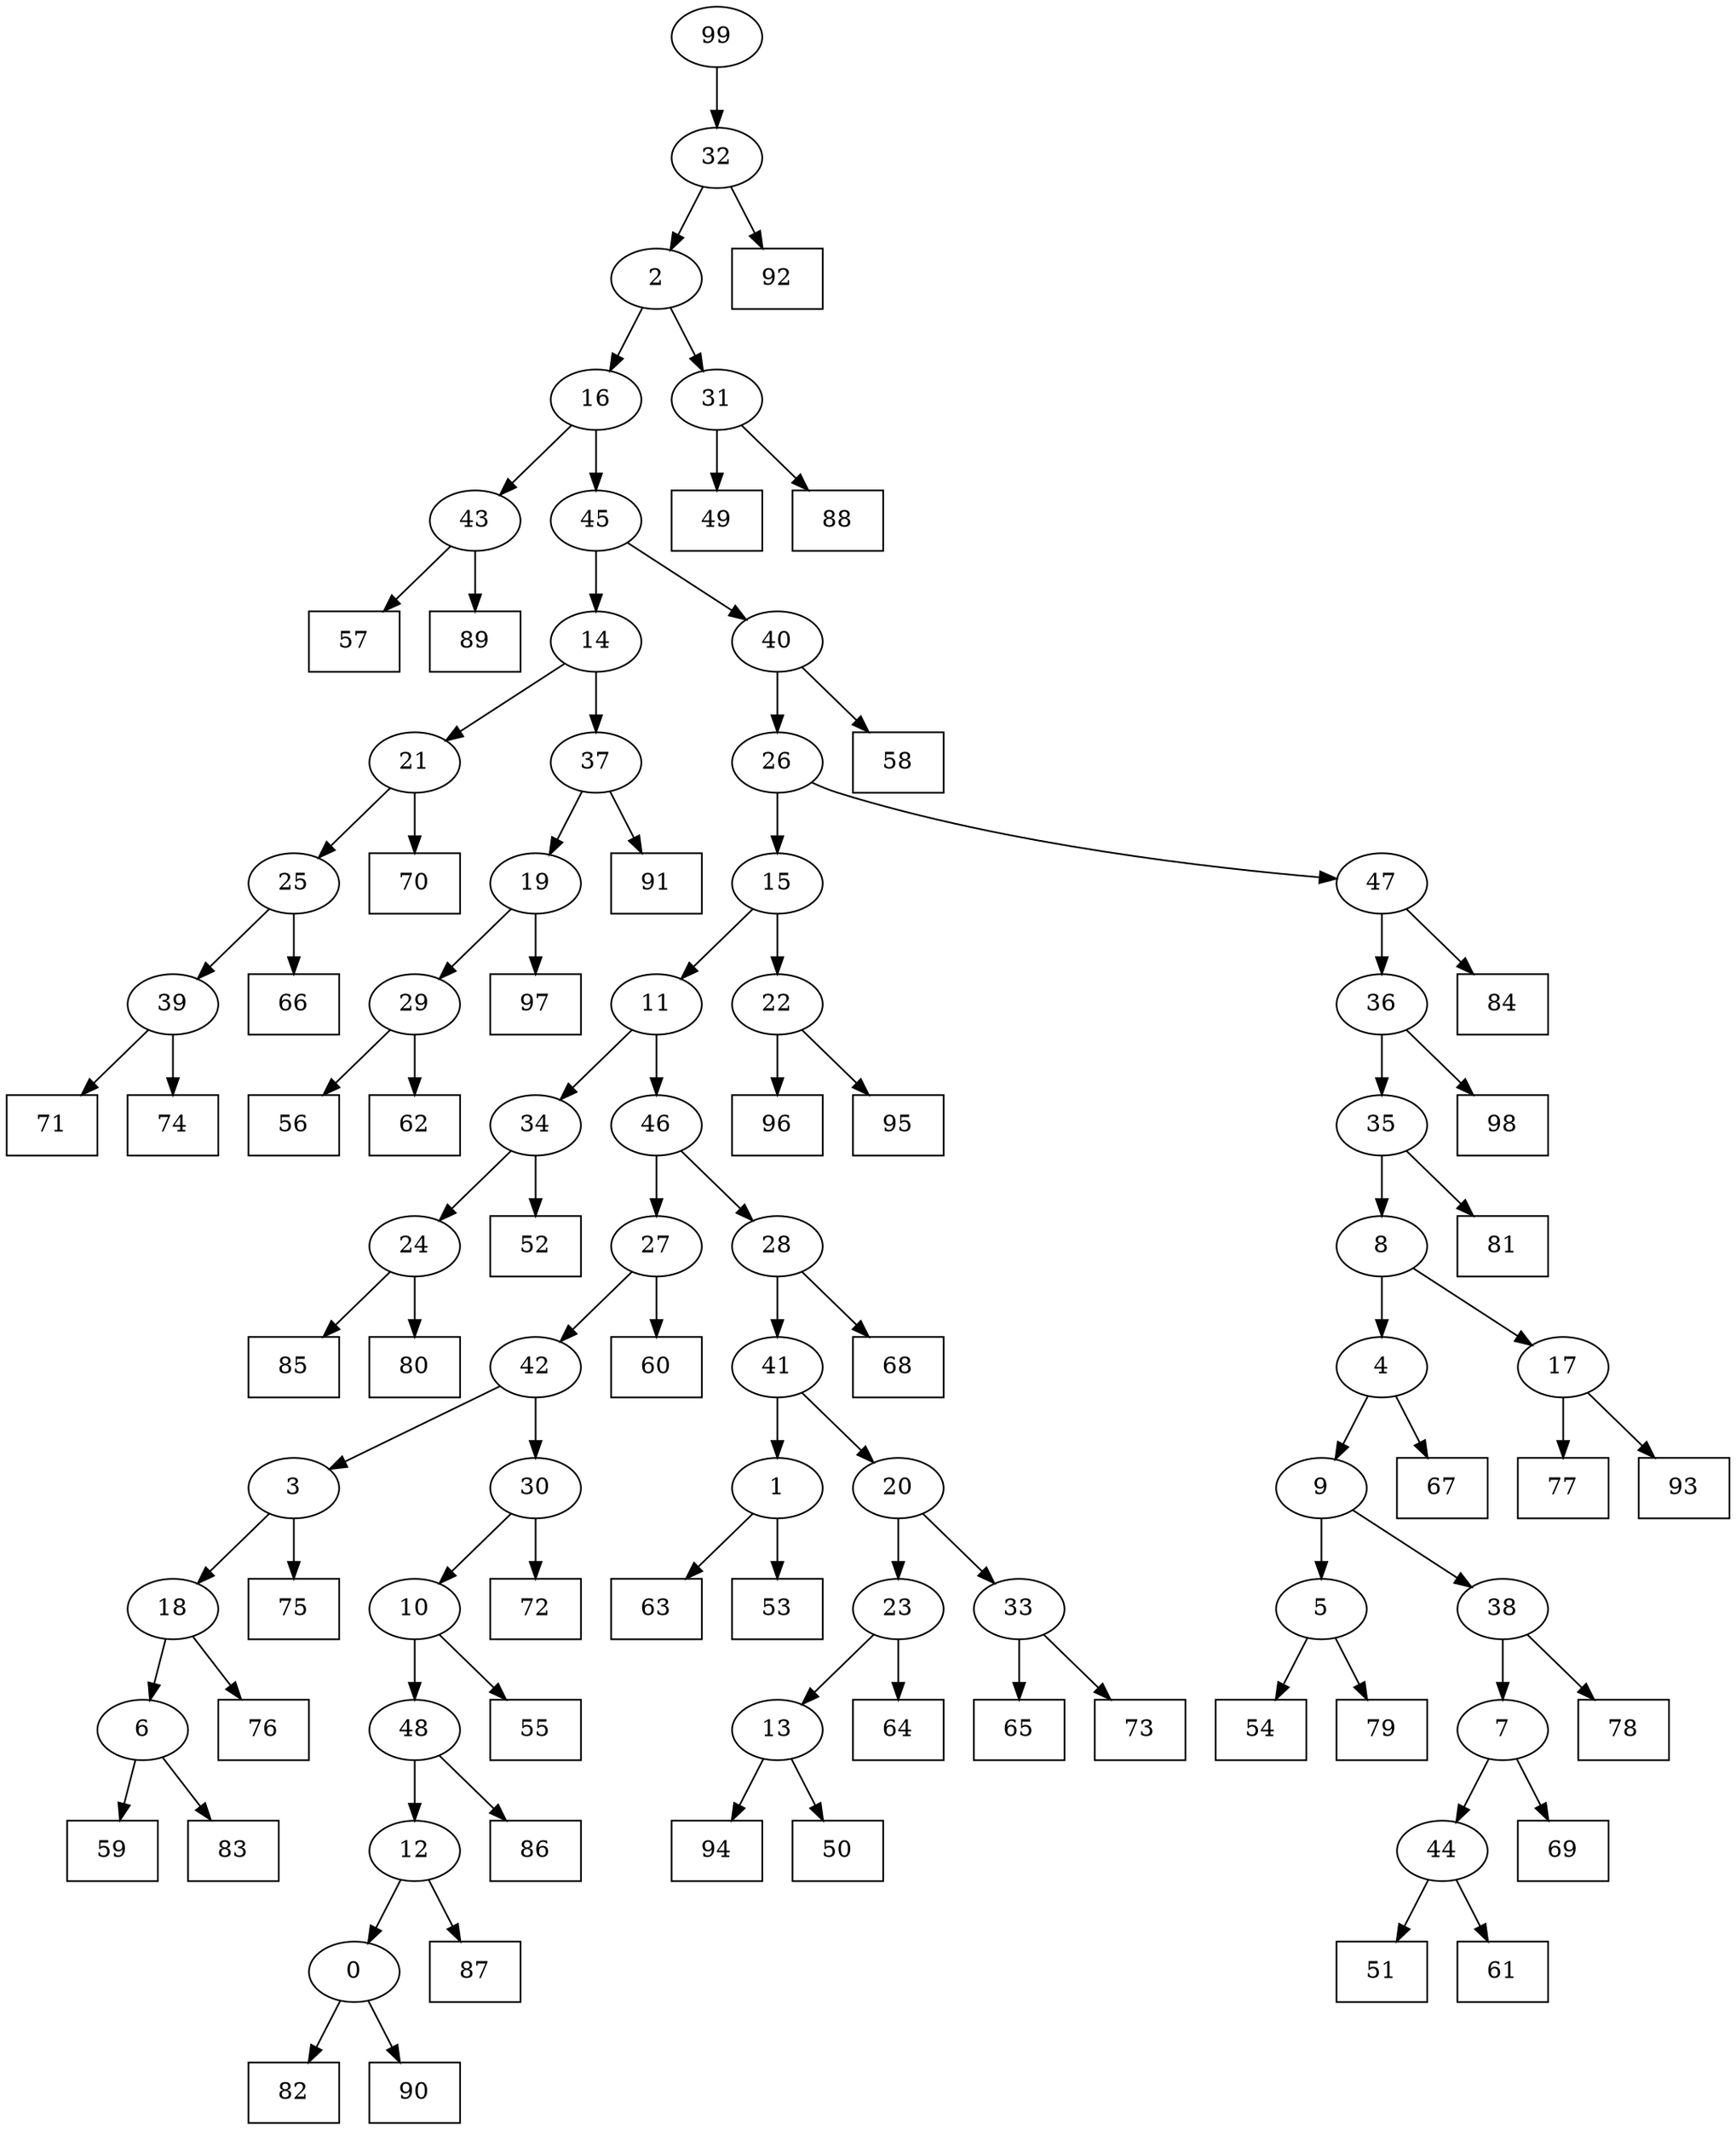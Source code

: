 digraph G {
0[label="0"];
1[label="1"];
2[label="2"];
3[label="3"];
4[label="4"];
5[label="5"];
6[label="6"];
7[label="7"];
8[label="8"];
9[label="9"];
10[label="10"];
11[label="11"];
12[label="12"];
13[label="13"];
14[label="14"];
15[label="15"];
16[label="16"];
17[label="17"];
18[label="18"];
19[label="19"];
20[label="20"];
21[label="21"];
22[label="22"];
23[label="23"];
24[label="24"];
25[label="25"];
26[label="26"];
27[label="27"];
28[label="28"];
29[label="29"];
30[label="30"];
31[label="31"];
32[label="32"];
33[label="33"];
34[label="34"];
35[label="35"];
36[label="36"];
37[label="37"];
38[label="38"];
39[label="39"];
40[label="40"];
41[label="41"];
42[label="42"];
43[label="43"];
44[label="44"];
45[label="45"];
46[label="46"];
47[label="47"];
48[label="48"];
49[shape=box,label="51"];
50[shape=box,label="49"];
51[shape=box,label="58"];
52[shape=box,label="91"];
53[shape=box,label="87"];
54[shape=box,label="85"];
55[shape=box,label="54"];
56[shape=box,label="65"];
57[shape=box,label="59"];
58[shape=box,label="76"];
59[shape=box,label="64"];
60[shape=box,label="71"];
61[shape=box,label="79"];
62[shape=box,label="56"];
63[shape=box,label="63"];
64[shape=box,label="97"];
65[shape=box,label="60"];
66[shape=box,label="92"];
67[shape=box,label="83"];
68[shape=box,label="80"];
69[shape=box,label="96"];
70[shape=box,label="77"];
71[shape=box,label="69"];
72[shape=box,label="70"];
73[shape=box,label="68"];
74[shape=box,label="72"];
75[shape=box,label="86"];
76[shape=box,label="94"];
77[shape=box,label="82"];
78[shape=box,label="67"];
79[shape=box,label="84"];
80[shape=box,label="95"];
81[shape=box,label="57"];
82[shape=box,label="73"];
83[shape=box,label="52"];
84[shape=box,label="89"];
85[shape=box,label="75"];
86[shape=box,label="98"];
87[shape=box,label="81"];
88[shape=box,label="53"];
89[shape=box,label="55"];
90[shape=box,label="61"];
91[shape=box,label="78"];
92[shape=box,label="74"];
93[shape=box,label="66"];
94[shape=box,label="88"];
95[shape=box,label="90"];
96[shape=box,label="50"];
97[shape=box,label="62"];
98[shape=box,label="93"];
99[label="99"];
7->71 ;
1->63 ;
13->96 ;
22->80 ;
44->49 ;
1->88 ;
36->35 ;
46->27 ;
30->74 ;
4->9 ;
31->50 ;
18->58 ;
27->65 ;
4->78 ;
17->70 ;
31->94 ;
2->31 ;
29->97 ;
27->42 ;
23->59 ;
32->66 ;
19->29 ;
36->86 ;
43->81 ;
38->7 ;
11->46 ;
33->82 ;
35->8 ;
24->54 ;
34->24 ;
39->60 ;
37->52 ;
22->69 ;
29->62 ;
28->41 ;
99->32 ;
47->36 ;
6->57 ;
10->89 ;
35->87 ;
33->56 ;
42->3 ;
3->85 ;
0->77 ;
39->92 ;
21->72 ;
23->13 ;
13->76 ;
47->79 ;
12->0 ;
8->4 ;
15->11 ;
26->15 ;
43->84 ;
46->28 ;
16->43 ;
40->26 ;
26->47 ;
48->75 ;
32->2 ;
45->14 ;
16->45 ;
28->73 ;
12->53 ;
48->12 ;
25->93 ;
3->18 ;
18->6 ;
25->39 ;
2->16 ;
5->61 ;
15->22 ;
9->38 ;
6->67 ;
42->30 ;
24->68 ;
14->37 ;
37->19 ;
41->1 ;
19->64 ;
20->23 ;
7->44 ;
44->90 ;
8->17 ;
17->98 ;
30->10 ;
41->20 ;
20->33 ;
0->95 ;
14->21 ;
38->91 ;
11->34 ;
34->83 ;
10->48 ;
9->5 ;
5->55 ;
21->25 ;
45->40 ;
40->51 ;
}
